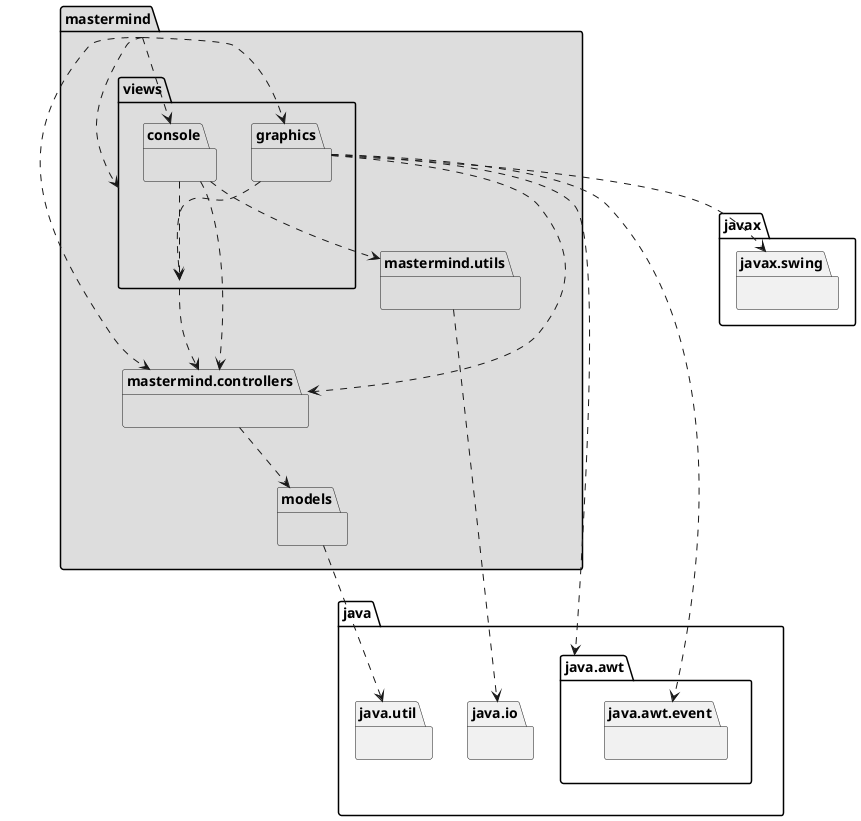 @startuml arquitectura
package mastermind #DDDDDD { }

package mastermind.controllers #DDDDDD { }
mastermind.controllers .down.> mastermind.models
mastermind  .down.> mastermind.views
mastermind  .down.> mastermind.views.console
mastermind  .down.> mastermind.views.graphics
mastermind  .down.> mastermind.controllers

package mastermind.models #DDDDDD { }
package java.util{ }
mastermind.models .down.> java.util

package mastermind.utils #DDDDDD { }
package java.io{ }
mastermind.utils .down.> java.io

package mastermind.views #DDDDDD { }
mastermind.views .down.> mastermind.controllers

package mastermind.views.console #DDDDDD { }
mastermind.views.console .down.> mastermind.controllers
mastermind.views.console .down.> mastermind.views
mastermind.views.console .down.> mastermind.utils

package mastermind.views.graphics #DDDDDD { }
package java.awt{ }
mastermind.views.graphics .down.> java.awt
mastermind.views.graphics .down.> mastermind.controllers
package java.awt.event{ }
mastermind.views.graphics .down.> java.awt.event
mastermind.views.graphics .down.> mastermind.views
package javax.swing{ }
mastermind.views.graphics .down.> javax.swing
@enduml
